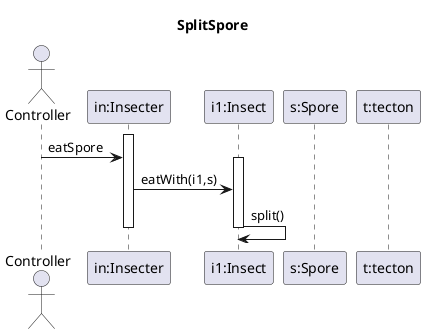 @startuml splitSpore
'nem vágom hogy kéne
title SplitSpore
actor Controller
participant "in:Insecter" as In
participant "i1:Insect" as I
participant "s:Spore" as S
participant "t:tecton" as T

activate In
Controller->In: eatSpore
activate I
In-> I: eatWith(i1,s)
I->I : split()

deactivate I
deactivate In

@enduml